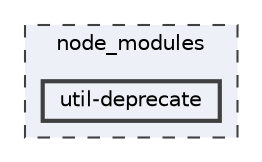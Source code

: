 digraph "node_modules/util-deprecate"
{
 // LATEX_PDF_SIZE
  bgcolor="transparent";
  edge [fontname=Helvetica,fontsize=10,labelfontname=Helvetica,labelfontsize=10];
  node [fontname=Helvetica,fontsize=10,shape=box,height=0.2,width=0.4];
  compound=true
  subgraph clusterdir_acd06b18086a0dd2ae699b1e0b775be8 {
    graph [ bgcolor="#edf0f7", pencolor="grey25", label="node_modules", fontname=Helvetica,fontsize=10 style="filled,dashed", URL="dir_acd06b18086a0dd2ae699b1e0b775be8.html",tooltip=""]
  dir_00ef2ca2275b7f23f4acd2b3eb24d177 [label="util-deprecate", fillcolor="#edf0f7", color="grey25", style="filled,bold", URL="dir_00ef2ca2275b7f23f4acd2b3eb24d177.html",tooltip=""];
  }
}
